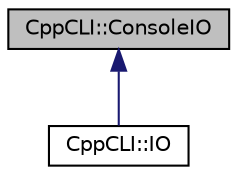 digraph "CppCLI::ConsoleIO"
{
 // LATEX_PDF_SIZE
  edge [fontname="Helvetica",fontsize="10",labelfontname="Helvetica",labelfontsize="10"];
  node [fontname="Helvetica",fontsize="10",shape=record];
  Node1 [label="CppCLI::ConsoleIO",height=0.2,width=0.4,color="black", fillcolor="grey75", style="filled", fontcolor="black",tooltip=" "];
  Node1 -> Node2 [dir="back",color="midnightblue",fontsize="10",style="solid",fontname="Helvetica"];
  Node2 [label="CppCLI::IO",height=0.2,width=0.4,color="black", fillcolor="white", style="filled",URL="$classCppCLI_1_1IO.html",tooltip=" "];
}
